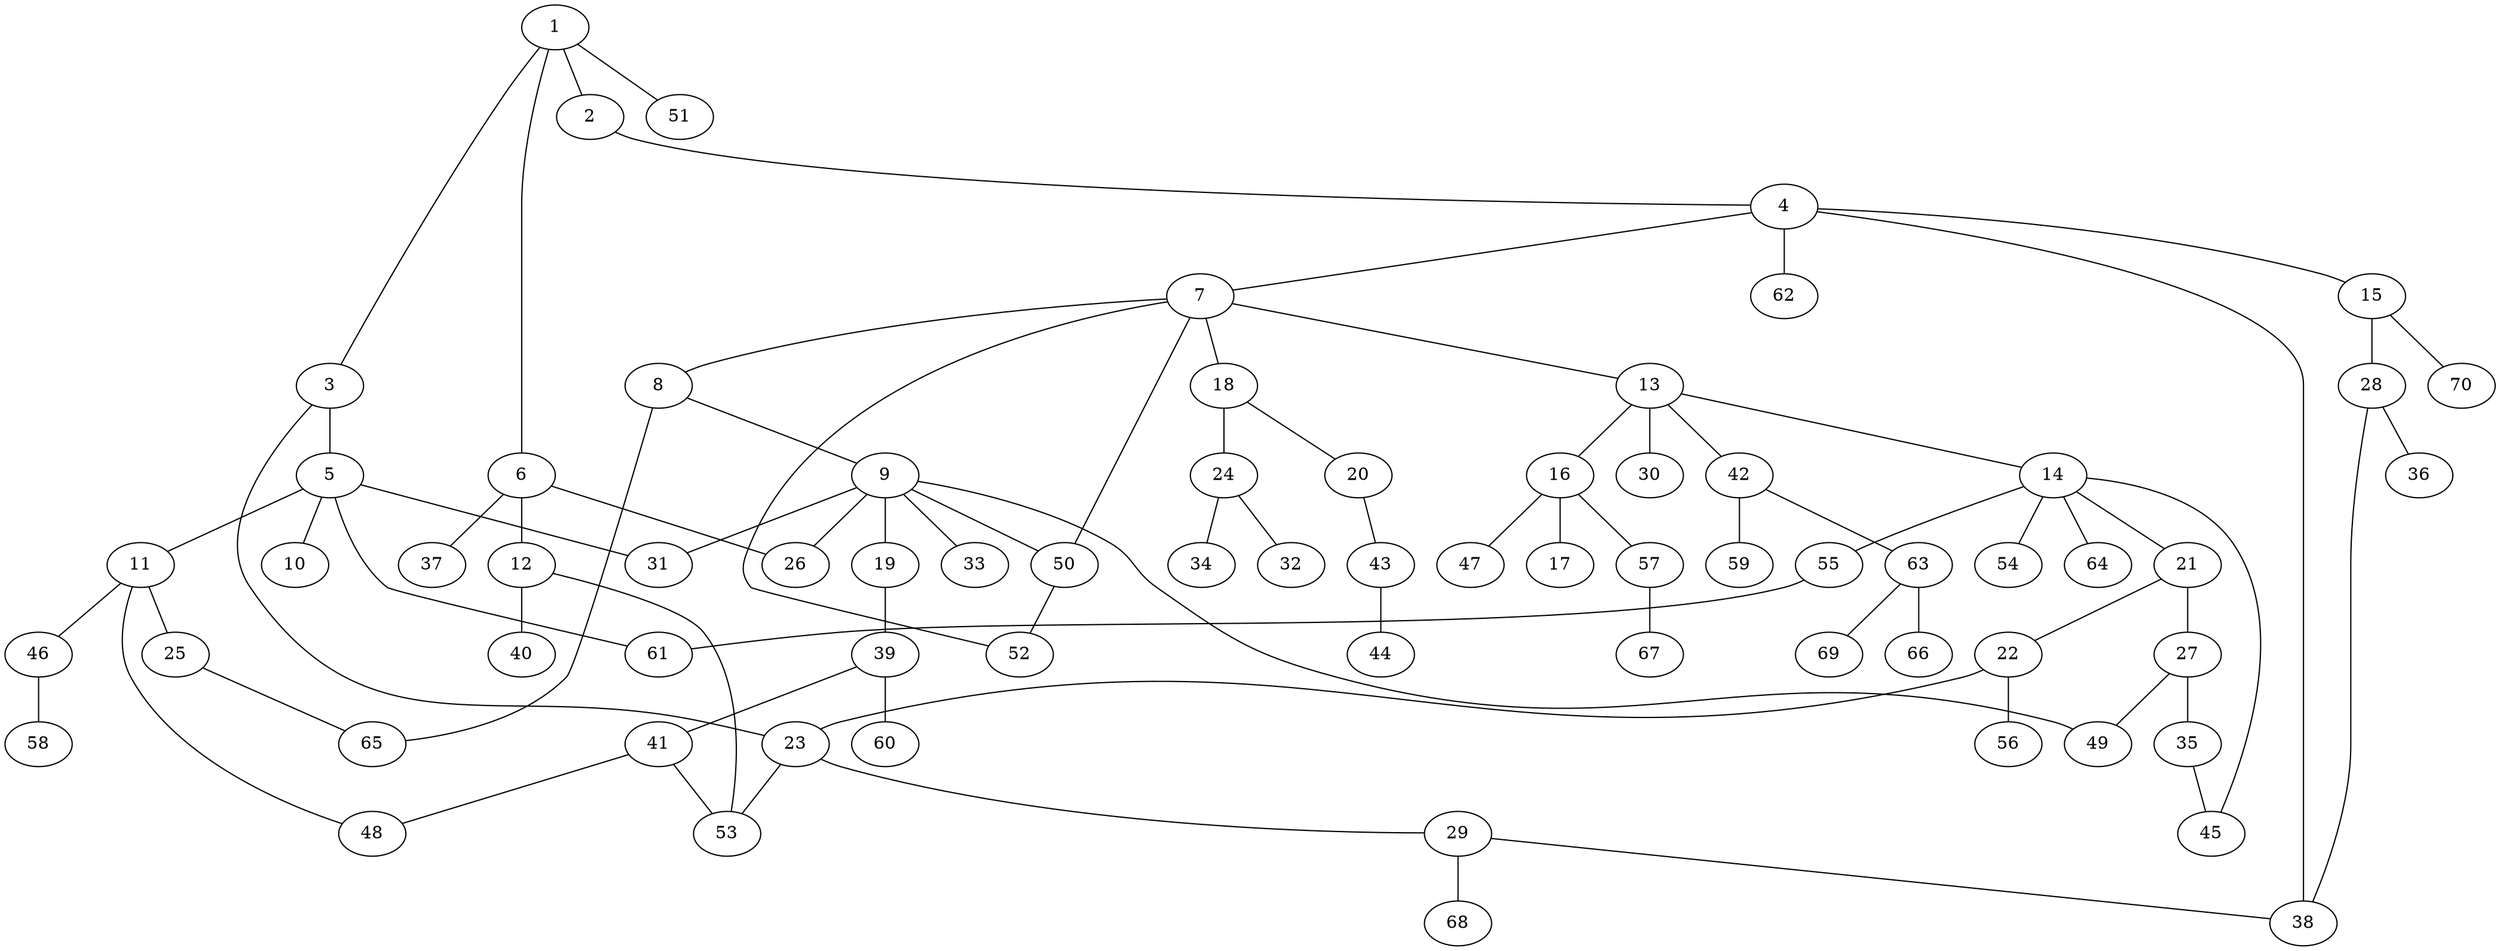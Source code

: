 graph graphname {1--2
1--3
1--6
1--51
2--4
3--5
3--23
4--7
4--15
4--38
4--62
5--10
5--11
5--31
5--61
6--12
6--26
6--37
7--8
7--13
7--18
7--50
7--52
8--9
8--65
9--19
9--26
9--31
9--33
9--49
9--50
11--25
11--46
11--48
12--40
12--53
13--14
13--16
13--30
13--42
14--21
14--45
14--54
14--55
14--64
15--28
15--70
16--17
16--47
16--57
18--20
18--24
19--39
20--43
21--22
21--27
22--23
22--56
23--29
23--53
24--32
24--34
25--65
27--35
27--49
28--36
28--38
29--38
29--68
35--45
39--41
39--60
41--48
41--53
42--59
42--63
43--44
46--58
50--52
55--61
57--67
63--66
63--69
}